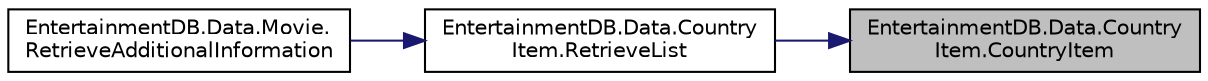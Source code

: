 digraph "EntertainmentDB.Data.CountryItem.CountryItem"
{
 // LATEX_PDF_SIZE
  edge [fontname="Helvetica",fontsize="10",labelfontname="Helvetica",labelfontsize="10"];
  node [fontname="Helvetica",fontsize="10",shape=record];
  rankdir="RL";
  Node1 [label="EntertainmentDB.Data.Country\lItem.CountryItem",height=0.2,width=0.4,color="black", fillcolor="grey75", style="filled", fontcolor="black",tooltip="Initializes a country item with an empty id string."];
  Node1 -> Node2 [dir="back",color="midnightblue",fontsize="10",style="solid",fontname="Helvetica"];
  Node2 [label="EntertainmentDB.Data.Country\lItem.RetrieveList",height=0.2,width=0.4,color="black", fillcolor="white", style="filled",URL="$de/ddd/class_entertainment_d_b_1_1_data_1_1_country_item.html#ab51946ecc3d86fdad996d583bf8a8c54",tooltip="Retrieves a list of country items from the database."];
  Node2 -> Node3 [dir="back",color="midnightblue",fontsize="10",style="solid",fontname="Helvetica"];
  Node3 [label="EntertainmentDB.Data.Movie.\lRetrieveAdditionalInformation",height=0.2,width=0.4,color="black", fillcolor="white", style="filled",URL="$dd/d21/class_entertainment_d_b_1_1_data_1_1_movie.html#a99f0e883926dc4bff73274a483db2f31",tooltip="Retrieves the additional information of the movie from the database."];
}
